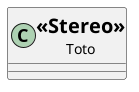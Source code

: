{
  "sha1": "8ho4hnd7vi8jw3dglrxfehm69ozfn5d",
  "insertion": {
    "when": "2024-05-30T20:48:21.426Z",
    "user": "plantuml@gmail.com"
  }
}
@startuml

skinparam circledCharacterFontSize 18
skinparam circledCharacterFontName Helvetica

skinparam classStereotypeFontSize 20
skinparam classStereotypeFontStyle bold

class Toto << Stereo >>
@enduml
